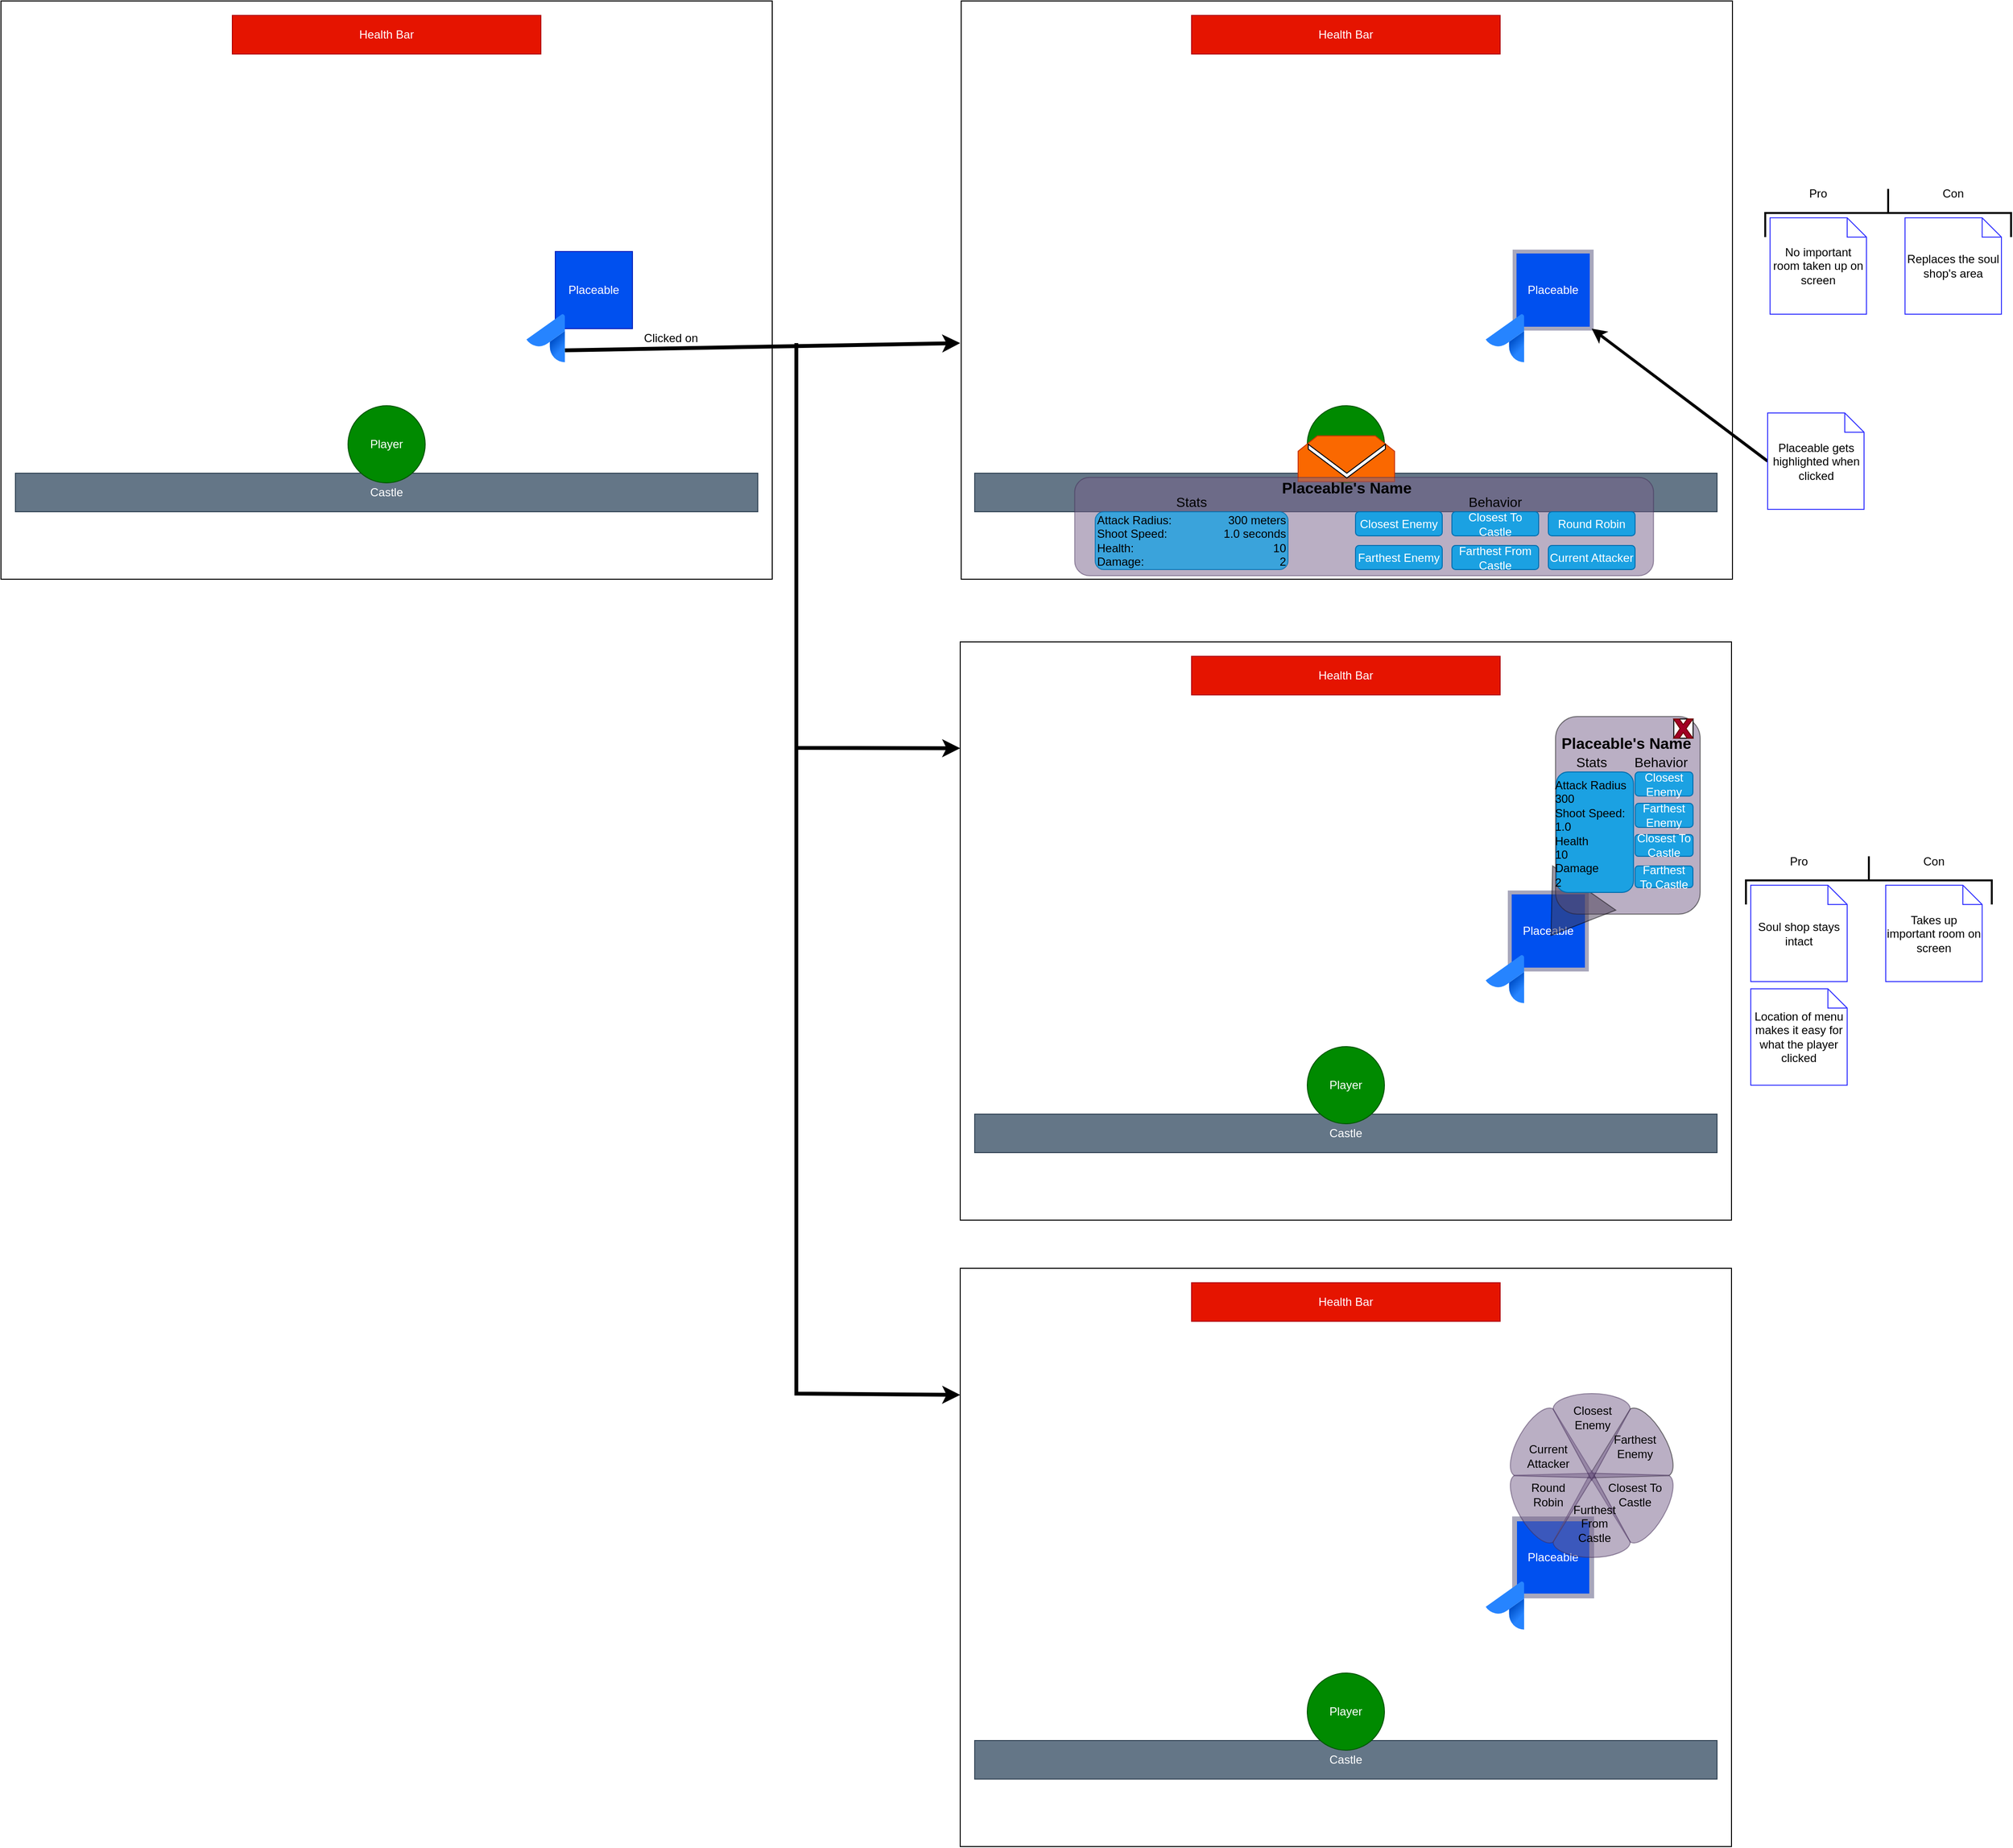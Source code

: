 <mxfile version="23.1.5" type="device" pages="3">
  <diagram name="Draft" id="_Ye7duGOrvfjZWhQen6E">
    <mxGraphModel dx="4940" dy="1407" grid="1" gridSize="10" guides="1" tooltips="1" connect="1" arrows="1" fold="1" page="1" pageScale="1" pageWidth="850" pageHeight="1100" math="0" shadow="0">
      <root>
        <mxCell id="0" />
        <mxCell id="1" parent="0" />
        <mxCell id="aYt2k320Q_-oUMQeYSeQ-1" value="" style="rounded=0;whiteSpace=wrap;html=1;" parent="1" vertex="1">
          <mxGeometry x="-2525" y="15" width="800" height="600" as="geometry" />
        </mxCell>
        <mxCell id="aYt2k320Q_-oUMQeYSeQ-2" value="Castle" style="rounded=0;whiteSpace=wrap;html=1;fillColor=#647687;fontColor=#ffffff;strokeColor=#314354;" parent="1" vertex="1">
          <mxGeometry x="-2510" y="505" width="770" height="40" as="geometry" />
        </mxCell>
        <mxCell id="aYt2k320Q_-oUMQeYSeQ-3" value="Player" style="ellipse;whiteSpace=wrap;html=1;aspect=fixed;fillColor=#008a00;fontColor=#ffffff;strokeColor=#005700;" parent="1" vertex="1">
          <mxGeometry x="-2165" y="435" width="80" height="80" as="geometry" />
        </mxCell>
        <mxCell id="aYt2k320Q_-oUMQeYSeQ-4" value="Health Bar" style="rounded=0;whiteSpace=wrap;html=1;fillColor=#e51400;fontColor=#ffffff;strokeColor=#B20000;" parent="1" vertex="1">
          <mxGeometry x="-2285" y="30" width="320" height="40" as="geometry" />
        </mxCell>
        <mxCell id="aYt2k320Q_-oUMQeYSeQ-5" value="Placeable" style="whiteSpace=wrap;html=1;aspect=fixed;fillColor=#0050ef;fontColor=#ffffff;strokeColor=#001DBC;" parent="1" vertex="1">
          <mxGeometry x="-1950" y="275" width="80" height="80" as="geometry" />
        </mxCell>
        <mxCell id="aYt2k320Q_-oUMQeYSeQ-6" value="" style="image;html=1;image=img/lib/atlassian/Jira_Core_Logo.svg;" parent="1" vertex="1">
          <mxGeometry x="-1980" y="340" width="40" height="50" as="geometry" />
        </mxCell>
        <mxCell id="aYt2k320Q_-oUMQeYSeQ-7" value="" style="endArrow=classic;html=1;rounded=0;exitX=1;exitY=0.75;exitDx=0;exitDy=0;strokeWidth=4;" parent="1" source="aYt2k320Q_-oUMQeYSeQ-6" edge="1">
          <mxGeometry width="50" height="50" relative="1" as="geometry">
            <mxPoint x="-1930" y="380" as="sourcePoint" />
            <mxPoint x="-1530" y="370" as="targetPoint" />
          </mxGeometry>
        </mxCell>
        <mxCell id="aYt2k320Q_-oUMQeYSeQ-8" value="Clicked on" style="text;html=1;align=center;verticalAlign=middle;whiteSpace=wrap;rounded=0;" parent="1" vertex="1">
          <mxGeometry x="-1860" y="350" width="60" height="30" as="geometry" />
        </mxCell>
        <mxCell id="aYt2k320Q_-oUMQeYSeQ-9" value="" style="rounded=0;whiteSpace=wrap;html=1;" parent="1" vertex="1">
          <mxGeometry x="-1529" y="15" width="800" height="600" as="geometry" />
        </mxCell>
        <mxCell id="aYt2k320Q_-oUMQeYSeQ-10" value="" style="rounded=0;whiteSpace=wrap;html=1;fillColor=#647687;fontColor=#ffffff;strokeColor=#314354;" parent="1" vertex="1">
          <mxGeometry x="-1515" y="505" width="770" height="40" as="geometry" />
        </mxCell>
        <mxCell id="aYt2k320Q_-oUMQeYSeQ-11" value="Player" style="ellipse;whiteSpace=wrap;html=1;aspect=fixed;fillColor=#008a00;fontColor=#ffffff;strokeColor=#005700;" parent="1" vertex="1">
          <mxGeometry x="-1170" y="435" width="80" height="80" as="geometry" />
        </mxCell>
        <mxCell id="aYt2k320Q_-oUMQeYSeQ-12" value="Health Bar" style="rounded=0;whiteSpace=wrap;html=1;fillColor=#e51400;fontColor=#ffffff;strokeColor=#B20000;" parent="1" vertex="1">
          <mxGeometry x="-1290" y="30" width="320" height="40" as="geometry" />
        </mxCell>
        <mxCell id="aYt2k320Q_-oUMQeYSeQ-13" value="Placeable" style="whiteSpace=wrap;html=1;aspect=fixed;fillColor=#0050ef;fontColor=#ffffff;strokeColor=#A8A7BC;strokeWidth=4;" parent="1" vertex="1">
          <mxGeometry x="-955" y="275" width="80" height="80" as="geometry" />
        </mxCell>
        <mxCell id="aYt2k320Q_-oUMQeYSeQ-14" value="" style="image;html=1;image=img/lib/atlassian/Jira_Core_Logo.svg;" parent="1" vertex="1">
          <mxGeometry x="-985" y="340" width="40" height="50" as="geometry" />
        </mxCell>
        <mxCell id="aYt2k320Q_-oUMQeYSeQ-16" value="" style="endArrow=classic;html=1;rounded=0;strokeWidth=4;entryX=0;entryY=0.184;entryDx=0;entryDy=0;entryPerimeter=0;" parent="1" target="aYt2k320Q_-oUMQeYSeQ-17" edge="1">
          <mxGeometry width="50" height="50" relative="1" as="geometry">
            <mxPoint x="-1700" y="370" as="sourcePoint" />
            <mxPoint x="-1540" y="790" as="targetPoint" />
            <Array as="points">
              <mxPoint x="-1700" y="790" />
            </Array>
          </mxGeometry>
        </mxCell>
        <mxCell id="aYt2k320Q_-oUMQeYSeQ-17" value="" style="rounded=0;whiteSpace=wrap;html=1;" parent="1" vertex="1">
          <mxGeometry x="-1530" y="680" width="800" height="600" as="geometry" />
        </mxCell>
        <mxCell id="aYt2k320Q_-oUMQeYSeQ-18" value="Castle" style="rounded=0;whiteSpace=wrap;html=1;fillColor=#647687;fontColor=#ffffff;strokeColor=#314354;" parent="1" vertex="1">
          <mxGeometry x="-1515" y="1170" width="770" height="40" as="geometry" />
        </mxCell>
        <mxCell id="wKcf45MvlXt7j3aoN5BX-2" value="Placeable" style="whiteSpace=wrap;html=1;aspect=fixed;fillColor=#0050ef;fontColor=#ffffff;strokeColor=#A8A7BC;strokeWidth=4;" parent="1" vertex="1">
          <mxGeometry x="-960" y="940" width="80" height="80" as="geometry" />
        </mxCell>
        <mxCell id="aYt2k320Q_-oUMQeYSeQ-19" value="Player" style="ellipse;whiteSpace=wrap;html=1;aspect=fixed;fillColor=#008a00;fontColor=#ffffff;strokeColor=#005700;" parent="1" vertex="1">
          <mxGeometry x="-1170" y="1100" width="80" height="80" as="geometry" />
        </mxCell>
        <mxCell id="aYt2k320Q_-oUMQeYSeQ-20" value="Health Bar" style="rounded=0;whiteSpace=wrap;html=1;fillColor=#e51400;fontColor=#ffffff;strokeColor=#B20000;" parent="1" vertex="1">
          <mxGeometry x="-1290" y="695" width="320" height="40" as="geometry" />
        </mxCell>
        <mxCell id="aYt2k320Q_-oUMQeYSeQ-22" value="" style="image;html=1;image=img/lib/atlassian/Jira_Core_Logo.svg;" parent="1" vertex="1">
          <mxGeometry x="-985" y="1005" width="40" height="50" as="geometry" />
        </mxCell>
        <mxCell id="8uQmm8RbdF-t_dj4djGj-1" value="" style="shape=loopLimit;whiteSpace=wrap;html=1;rotation=0;fillColor=#fa6800;fontColor=#000000;strokeColor=#C73500;" parent="1" vertex="1">
          <mxGeometry x="-1179.5" y="466.25" width="100" height="47.5" as="geometry" />
        </mxCell>
        <mxCell id="8uQmm8RbdF-t_dj4djGj-2" value="" style="rounded=1;whiteSpace=wrap;html=1;fillColor=#76608a;fontColor=#ffffff;strokeColor=#432D57;opacity=50;rotation=-90;" parent="1" vertex="1">
          <mxGeometry x="-1162.06" y="260.19" width="102" height="600.38" as="geometry" />
        </mxCell>
        <mxCell id="8uQmm8RbdF-t_dj4djGj-4" value="" style="html=1;shadow=0;dashed=0;align=center;verticalAlign=middle;shape=mxgraph.arrows2.arrow;dy=0;dx=30;notch=30;rotation=90;" parent="1" vertex="1">
          <mxGeometry x="-1146.5" y="452.5" width="35" height="80" as="geometry" />
        </mxCell>
        <mxCell id="8uQmm8RbdF-t_dj4djGj-6" value="&lt;font style=&quot;font-size: 16px;&quot;&gt;&lt;b&gt;Placeable&#39;s Name&lt;/b&gt;&lt;/font&gt;" style="text;html=1;align=center;verticalAlign=middle;whiteSpace=wrap;rounded=0;" parent="1" vertex="1">
          <mxGeometry x="-1198.12" y="505" width="138.25" height="30" as="geometry" />
        </mxCell>
        <mxCell id="8uQmm8RbdF-t_dj4djGj-7" value="&lt;font style=&quot;font-size: 14px;&quot;&gt;Stats&lt;/font&gt;" style="text;html=1;align=center;verticalAlign=middle;whiteSpace=wrap;rounded=0;" parent="1" vertex="1">
          <mxGeometry x="-1320" y="520" width="60" height="30" as="geometry" />
        </mxCell>
        <mxCell id="8uQmm8RbdF-t_dj4djGj-9" value="&lt;font style=&quot;font-size: 14px;&quot;&gt;Behavior&lt;/font&gt;" style="text;html=1;align=center;verticalAlign=middle;whiteSpace=wrap;rounded=0;" parent="1" vertex="1">
          <mxGeometry x="-1005" y="520" width="60" height="30" as="geometry" />
        </mxCell>
        <mxCell id="8uQmm8RbdF-t_dj4djGj-10" value="Closest Enemy" style="rounded=1;whiteSpace=wrap;html=1;fillColor=#1ba1e2;fontColor=#ffffff;strokeColor=#006EAF;" parent="1" vertex="1">
          <mxGeometry x="-1120" y="545" width="90" height="25" as="geometry" />
        </mxCell>
        <mxCell id="8uQmm8RbdF-t_dj4djGj-11" value="Farthest Enemy" style="rounded=1;whiteSpace=wrap;html=1;fillColor=#1ba1e2;fontColor=#ffffff;strokeColor=#006EAF;" parent="1" vertex="1">
          <mxGeometry x="-1120" y="580" width="90" height="25" as="geometry" />
        </mxCell>
        <mxCell id="8uQmm8RbdF-t_dj4djGj-12" value="Closest To Castle" style="rounded=1;whiteSpace=wrap;html=1;fillColor=#1ba1e2;fontColor=#ffffff;strokeColor=#006EAF;" parent="1" vertex="1">
          <mxGeometry x="-1020" y="545" width="90" height="25" as="geometry" />
        </mxCell>
        <mxCell id="8uQmm8RbdF-t_dj4djGj-13" value="Round Robin" style="rounded=1;whiteSpace=wrap;html=1;fillColor=#1ba1e2;fontColor=#ffffff;strokeColor=#006EAF;" parent="1" vertex="1">
          <mxGeometry x="-920" y="545" width="90" height="25" as="geometry" />
        </mxCell>
        <mxCell id="8uQmm8RbdF-t_dj4djGj-14" value="Farthest From Castle" style="rounded=1;whiteSpace=wrap;html=1;fillColor=#1ba1e2;fontColor=#ffffff;strokeColor=#006EAF;" parent="1" vertex="1">
          <mxGeometry x="-1020" y="580" width="90" height="25" as="geometry" />
        </mxCell>
        <mxCell id="8uQmm8RbdF-t_dj4djGj-15" value="Current Attacker" style="rounded=1;whiteSpace=wrap;html=1;fillColor=#1ba1e2;fontColor=#ffffff;strokeColor=#006EAF;" parent="1" vertex="1">
          <mxGeometry x="-920" y="580" width="90" height="25" as="geometry" />
        </mxCell>
        <mxCell id="8uQmm8RbdF-t_dj4djGj-22" value="" style="rounded=1;whiteSpace=wrap;html=1;fillColor=#1ba1e2;fontColor=#ffffff;strokeColor=#006EAF;opacity=80;" parent="1" vertex="1">
          <mxGeometry x="-1390" y="545" width="200" height="60" as="geometry" />
        </mxCell>
        <mxCell id="8uQmm8RbdF-t_dj4djGj-23" value="Attack Radius:&lt;br&gt;Shoot Speed:&lt;br&gt;Health:&lt;br&gt;Damage:" style="text;html=1;align=left;verticalAlign=top;whiteSpace=wrap;rounded=0;" parent="1" vertex="1">
          <mxGeometry x="-1390" y="540" width="90" height="65" as="geometry" />
        </mxCell>
        <mxCell id="8uQmm8RbdF-t_dj4djGj-24" value="300 meters&lt;br&gt;1.0 seconds&lt;br&gt;10&lt;br&gt;2" style="text;html=1;align=right;verticalAlign=top;whiteSpace=wrap;rounded=0;" parent="1" vertex="1">
          <mxGeometry x="-1280" y="540" width="90" height="70" as="geometry" />
        </mxCell>
        <mxCell id="8uQmm8RbdF-t_dj4djGj-26" value="" style="rounded=1;whiteSpace=wrap;html=1;fillColor=#76608a;fontColor=#ffffff;strokeColor=default;opacity=50;rotation=-90;" parent="1" vertex="1">
          <mxGeometry x="-940" y="785" width="205" height="150" as="geometry" />
        </mxCell>
        <mxCell id="8uQmm8RbdF-t_dj4djGj-27" value="" style="triangle;whiteSpace=wrap;html=1;rotation=125;fillColor=#473a53;strokeColor=default;opacity=50;" parent="1" vertex="1">
          <mxGeometry x="-930" y="920" width="60" height="80" as="geometry" />
        </mxCell>
        <mxCell id="8uQmm8RbdF-t_dj4djGj-28" value="&lt;font style=&quot;font-size: 16px;&quot;&gt;&lt;b&gt;Placeable&#39;s Name&lt;/b&gt;&lt;/font&gt;" style="text;html=1;align=center;verticalAlign=middle;whiteSpace=wrap;rounded=0;" parent="1" vertex="1">
          <mxGeometry x="-908.1" y="770" width="138.25" height="30" as="geometry" />
        </mxCell>
        <mxCell id="8uQmm8RbdF-t_dj4djGj-29" value="&lt;font style=&quot;font-size: 14px;&quot;&gt;Stats&lt;/font&gt;" style="text;html=1;align=center;verticalAlign=middle;whiteSpace=wrap;rounded=0;" parent="1" vertex="1">
          <mxGeometry x="-905" y="790" width="60" height="30" as="geometry" />
        </mxCell>
        <mxCell id="8uQmm8RbdF-t_dj4djGj-30" value="" style="rounded=1;whiteSpace=wrap;html=1;fillColor=#1ba1e2;fontColor=#ffffff;strokeColor=#006EAF;" parent="1" vertex="1">
          <mxGeometry x="-911.63" y="815" width="80" height="125" as="geometry" />
        </mxCell>
        <mxCell id="8uQmm8RbdF-t_dj4djGj-31" value="Attack Radius&lt;br&gt;300&lt;br&gt;Shoot Speed: 1.0&lt;br&gt;Health&lt;br&gt;10&lt;br&gt;Damage&lt;br&gt;2" style="text;html=1;align=left;verticalAlign=top;whiteSpace=wrap;rounded=0;" parent="1" vertex="1">
          <mxGeometry x="-915.01" y="815" width="81.63" height="125" as="geometry" />
        </mxCell>
        <mxCell id="8uQmm8RbdF-t_dj4djGj-33" value="&lt;font style=&quot;font-size: 14px;&quot;&gt;Behavior&lt;/font&gt;" style="text;html=1;align=center;verticalAlign=middle;whiteSpace=wrap;rounded=0;" parent="1" vertex="1">
          <mxGeometry x="-833.38" y="790" width="60" height="30" as="geometry" />
        </mxCell>
        <mxCell id="8uQmm8RbdF-t_dj4djGj-34" value="Closest Enemy" style="rounded=1;whiteSpace=wrap;html=1;fillColor=#1ba1e2;fontColor=#ffffff;strokeColor=#006EAF;" parent="1" vertex="1">
          <mxGeometry x="-830" y="815" width="60" height="25" as="geometry" />
        </mxCell>
        <mxCell id="8uQmm8RbdF-t_dj4djGj-35" value="Farthest Enemy" style="rounded=1;whiteSpace=wrap;html=1;fillColor=#1ba1e2;fontColor=#ffffff;strokeColor=#006EAF;" parent="1" vertex="1">
          <mxGeometry x="-829.85" y="847.5" width="60" height="25" as="geometry" />
        </mxCell>
        <mxCell id="8uQmm8RbdF-t_dj4djGj-39" value="Closest To Castle" style="rounded=1;whiteSpace=wrap;html=1;fillColor=#1ba1e2;fontColor=#ffffff;strokeColor=#006EAF;" parent="1" vertex="1">
          <mxGeometry x="-830" y="880" width="60.15" height="22.5" as="geometry" />
        </mxCell>
        <mxCell id="8uQmm8RbdF-t_dj4djGj-41" value="Farthest To Castle" style="rounded=1;whiteSpace=wrap;html=1;fillColor=#1ba1e2;fontColor=#ffffff;strokeColor=#006EAF;" parent="1" vertex="1">
          <mxGeometry x="-830" y="912.5" width="60" height="22.5" as="geometry" />
        </mxCell>
        <mxCell id="8uQmm8RbdF-t_dj4djGj-42" value="No important room taken up on screen" style="shape=note;size=20;whiteSpace=wrap;html=1;strokeColor=#3333FF;" parent="1" vertex="1">
          <mxGeometry x="-690" y="240" width="100" height="100" as="geometry" />
        </mxCell>
        <mxCell id="8uQmm8RbdF-t_dj4djGj-43" value="Replaces the soul shop&#39;s area" style="shape=note;size=20;whiteSpace=wrap;html=1;strokeColor=#3333FF;" parent="1" vertex="1">
          <mxGeometry x="-550" y="240" width="100" height="100" as="geometry" />
        </mxCell>
        <mxCell id="8uQmm8RbdF-t_dj4djGj-44" value="" style="strokeWidth=2;html=1;shape=mxgraph.flowchart.annotation_2;align=left;labelPosition=right;pointerEvents=1;rotation=90;" parent="1" vertex="1">
          <mxGeometry x="-592.5" y="107.5" width="50" height="255" as="geometry" />
        </mxCell>
        <mxCell id="8uQmm8RbdF-t_dj4djGj-45" value="Pro" style="text;html=1;align=center;verticalAlign=middle;whiteSpace=wrap;rounded=0;" parent="1" vertex="1">
          <mxGeometry x="-670" y="200" width="60" height="30" as="geometry" />
        </mxCell>
        <mxCell id="8uQmm8RbdF-t_dj4djGj-46" value="Con" style="text;html=1;align=center;verticalAlign=middle;whiteSpace=wrap;rounded=0;" parent="1" vertex="1">
          <mxGeometry x="-530" y="200" width="60" height="30" as="geometry" />
        </mxCell>
        <mxCell id="8uQmm8RbdF-t_dj4djGj-47" value="Soul shop stays intact" style="shape=note;size=20;whiteSpace=wrap;html=1;strokeColor=#3333FF;" parent="1" vertex="1">
          <mxGeometry x="-710" y="932.5" width="100" height="100" as="geometry" />
        </mxCell>
        <mxCell id="8uQmm8RbdF-t_dj4djGj-48" value="Takes up important room on screen" style="shape=note;size=20;whiteSpace=wrap;html=1;strokeColor=#3333FF;" parent="1" vertex="1">
          <mxGeometry x="-570" y="932.5" width="100" height="100" as="geometry" />
        </mxCell>
        <mxCell id="8uQmm8RbdF-t_dj4djGj-49" value="" style="strokeWidth=2;html=1;shape=mxgraph.flowchart.annotation_2;align=left;labelPosition=right;pointerEvents=1;rotation=90;" parent="1" vertex="1">
          <mxGeometry x="-612.5" y="800" width="50" height="255" as="geometry" />
        </mxCell>
        <mxCell id="8uQmm8RbdF-t_dj4djGj-50" value="Pro" style="text;html=1;align=center;verticalAlign=middle;whiteSpace=wrap;rounded=0;" parent="1" vertex="1">
          <mxGeometry x="-690" y="892.5" width="60" height="30" as="geometry" />
        </mxCell>
        <mxCell id="8uQmm8RbdF-t_dj4djGj-51" value="Con" style="text;html=1;align=center;verticalAlign=middle;whiteSpace=wrap;rounded=0;" parent="1" vertex="1">
          <mxGeometry x="-550" y="892.5" width="60" height="30" as="geometry" />
        </mxCell>
        <mxCell id="8uQmm8RbdF-t_dj4djGj-52" value="Location of menu makes it easy for what the player clicked" style="shape=note;size=20;whiteSpace=wrap;html=1;strokeColor=#3333FF;" parent="1" vertex="1">
          <mxGeometry x="-710" y="1040" width="100" height="100" as="geometry" />
        </mxCell>
        <mxCell id="wKcf45MvlXt7j3aoN5BX-3" value="" style="endArrow=classic;html=1;rounded=0;entryX=1;entryY=1;entryDx=0;entryDy=0;exitX=0;exitY=0.5;exitDx=0;exitDy=0;exitPerimeter=0;strokeWidth=3;" parent="1" source="wKcf45MvlXt7j3aoN5BX-4" target="aYt2k320Q_-oUMQeYSeQ-13" edge="1">
          <mxGeometry width="50" height="50" relative="1" as="geometry">
            <mxPoint x="-680" y="570" as="sourcePoint" />
            <mxPoint x="-530" y="590" as="targetPoint" />
          </mxGeometry>
        </mxCell>
        <mxCell id="wKcf45MvlXt7j3aoN5BX-4" value="Placeable gets highlighted when clicked" style="shape=note;size=20;whiteSpace=wrap;html=1;strokeColor=#3333FF;" parent="1" vertex="1">
          <mxGeometry x="-692.5" y="442.5" width="100" height="100" as="geometry" />
        </mxCell>
        <mxCell id="Jq6tt30puawCw8pWf894-1" value="" style="whiteSpace=wrap;html=1;aspect=fixed;" parent="1" vertex="1">
          <mxGeometry x="-789.85" y="760" width="20" height="20" as="geometry" />
        </mxCell>
        <mxCell id="Jq6tt30puawCw8pWf894-2" value="" style="verticalLabelPosition=bottom;verticalAlign=top;html=1;shape=mxgraph.basic.x;fillColor=#a20025;fontColor=#ffffff;strokeColor=#6F0000;" parent="1" vertex="1">
          <mxGeometry x="-790" y="760" width="20" height="20" as="geometry" />
        </mxCell>
        <mxCell id="Jq6tt30puawCw8pWf894-3" value="" style="rounded=0;whiteSpace=wrap;html=1;" parent="1" vertex="1">
          <mxGeometry x="-1530" y="1330" width="800" height="600" as="geometry" />
        </mxCell>
        <mxCell id="Jq6tt30puawCw8pWf894-4" value="Castle" style="rounded=0;whiteSpace=wrap;html=1;fillColor=#647687;fontColor=#ffffff;strokeColor=#314354;" parent="1" vertex="1">
          <mxGeometry x="-1515" y="1820" width="770" height="40" as="geometry" />
        </mxCell>
        <mxCell id="Jq6tt30puawCw8pWf894-5" value="Player" style="ellipse;whiteSpace=wrap;html=1;aspect=fixed;fillColor=#008a00;fontColor=#ffffff;strokeColor=#005700;" parent="1" vertex="1">
          <mxGeometry x="-1170" y="1750" width="80" height="80" as="geometry" />
        </mxCell>
        <mxCell id="Jq6tt30puawCw8pWf894-6" value="Health Bar" style="rounded=0;whiteSpace=wrap;html=1;fillColor=#e51400;fontColor=#ffffff;strokeColor=#B20000;" parent="1" vertex="1">
          <mxGeometry x="-1290" y="1345" width="320" height="40" as="geometry" />
        </mxCell>
        <mxCell id="Jq6tt30puawCw8pWf894-7" value="Placeable" style="whiteSpace=wrap;html=1;aspect=fixed;fillColor=#0050ef;fontColor=#ffffff;strokeColor=#a8a7bc;strokeWidth=5;" parent="1" vertex="1">
          <mxGeometry x="-955" y="1590" width="80" height="80" as="geometry" />
        </mxCell>
        <mxCell id="Jq6tt30puawCw8pWf894-8" value="" style="image;html=1;image=img/lib/atlassian/Jira_Core_Logo.svg;" parent="1" vertex="1">
          <mxGeometry x="-985" y="1655" width="40" height="50" as="geometry" />
        </mxCell>
        <mxCell id="Jq6tt30puawCw8pWf894-11" value="" style="verticalLabelPosition=bottom;verticalAlign=top;html=1;shape=mxgraph.basic.cone2;dx=0.5;dy=0.82;rotation=-120;fillColor=#76608a;fontColor=#ffffff;strokeColor=#000000;opacity=50;" parent="1" vertex="1">
          <mxGeometry x="-880" y="1480" width="80" height="90" as="geometry" />
        </mxCell>
        <mxCell id="Jq6tt30puawCw8pWf894-12" value="" style="verticalLabelPosition=bottom;verticalAlign=top;html=1;shape=mxgraph.basic.cone2;dx=0.5;dy=0.82;rotation=-60;fillColor=#76608a;fontColor=#ffffff;strokeColor=#432D57;opacity=50;" parent="1" vertex="1">
          <mxGeometry x="-880" y="1520" width="80" height="90" as="geometry" />
        </mxCell>
        <mxCell id="Jq6tt30puawCw8pWf894-13" value="" style="verticalLabelPosition=bottom;verticalAlign=top;html=1;shape=mxgraph.basic.cone2;dx=0.5;dy=0.82;rotation=0;fillColor=#76608a;fontColor=#ffffff;strokeColor=#432D57;opacity=50;" parent="1" vertex="1">
          <mxGeometry x="-915.01" y="1540" width="80" height="90" as="geometry" />
        </mxCell>
        <mxCell id="Jq6tt30puawCw8pWf894-14" value="" style="verticalLabelPosition=bottom;verticalAlign=top;html=1;shape=mxgraph.basic.cone2;dx=0.5;dy=0.82;rotation=60;fillColor=#76608a;fontColor=#ffffff;strokeColor=#432D57;opacity=50;" parent="1" vertex="1">
          <mxGeometry x="-950" y="1520" width="80" height="90" as="geometry" />
        </mxCell>
        <mxCell id="Jq6tt30puawCw8pWf894-15" value="" style="verticalLabelPosition=bottom;verticalAlign=top;html=1;shape=mxgraph.basic.cone2;dx=0.5;dy=0.82;rotation=120;fillColor=#76608a;fontColor=#ffffff;strokeColor=#432D57;opacity=50;" parent="1" vertex="1">
          <mxGeometry x="-950" y="1480" width="80" height="90" as="geometry" />
        </mxCell>
        <mxCell id="Jq6tt30puawCw8pWf894-16" value="" style="verticalLabelPosition=bottom;verticalAlign=top;html=1;shape=mxgraph.basic.cone2;dx=0.5;dy=0.82;rotation=-180;fillColor=#76608a;fontColor=#ffffff;strokeColor=#432D57;opacity=50;" parent="1" vertex="1">
          <mxGeometry x="-915.01" y="1460" width="80" height="90" as="geometry" />
        </mxCell>
        <mxCell id="Jq6tt30puawCw8pWf894-17" value="Closest&lt;br&gt;Enemy" style="text;html=1;align=center;verticalAlign=middle;whiteSpace=wrap;rounded=0;" parent="1" vertex="1">
          <mxGeometry x="-904" y="1470" width="60" height="30" as="geometry" />
        </mxCell>
        <mxCell id="Jq6tt30puawCw8pWf894-18" value="Farthest&lt;br&gt;Enemy" style="text;html=1;align=center;verticalAlign=middle;whiteSpace=wrap;rounded=0;" parent="1" vertex="1">
          <mxGeometry x="-860" y="1500" width="60" height="30" as="geometry" />
        </mxCell>
        <mxCell id="Jq6tt30puawCw8pWf894-19" value="Closest To Castle" style="text;html=1;align=center;verticalAlign=middle;whiteSpace=wrap;rounded=0;" parent="1" vertex="1">
          <mxGeometry x="-860" y="1550" width="60" height="30" as="geometry" />
        </mxCell>
        <mxCell id="Jq6tt30puawCw8pWf894-20" value="Furthest&lt;br&gt;From Castle" style="text;html=1;align=center;verticalAlign=middle;whiteSpace=wrap;rounded=0;" parent="1" vertex="1">
          <mxGeometry x="-901.63" y="1580" width="60" height="30" as="geometry" />
        </mxCell>
        <mxCell id="Jq6tt30puawCw8pWf894-21" value="Round Robin" style="text;html=1;align=center;verticalAlign=middle;whiteSpace=wrap;rounded=0;" parent="1" vertex="1">
          <mxGeometry x="-950" y="1550" width="60" height="30" as="geometry" />
        </mxCell>
        <mxCell id="Jq6tt30puawCw8pWf894-23" value="Current&lt;br&gt;Attacker" style="text;html=1;align=center;verticalAlign=middle;whiteSpace=wrap;rounded=0;" parent="1" vertex="1">
          <mxGeometry x="-950" y="1510" width="60" height="30" as="geometry" />
        </mxCell>
        <mxCell id="Jq6tt30puawCw8pWf894-24" value="" style="endArrow=classic;html=1;rounded=0;entryX=0;entryY=0.219;entryDx=0;entryDy=0;entryPerimeter=0;strokeWidth=4;" parent="1" target="Jq6tt30puawCw8pWf894-3" edge="1">
          <mxGeometry width="50" height="50" relative="1" as="geometry">
            <mxPoint x="-1700" y="790" as="sourcePoint" />
            <mxPoint x="-1590" y="1450" as="targetPoint" />
            <Array as="points">
              <mxPoint x="-1700" y="1460" />
            </Array>
          </mxGeometry>
        </mxCell>
      </root>
    </mxGraphModel>
  </diagram>
  <diagram id="dYw8z03dOF_yf1v0zPuy" name="UML">
    <mxGraphModel dx="989" dy="582" grid="1" gridSize="10" guides="1" tooltips="1" connect="1" arrows="1" fold="1" page="1" pageScale="1" pageWidth="850" pageHeight="1100" math="0" shadow="0">
      <root>
        <mxCell id="0" />
        <mxCell id="1" parent="0" />
        <mxCell id="0-4TjqVIA__A3HCKQ5k9-1" value="PlaceablesInfoWidget" style="swimlane;fontStyle=1;align=center;verticalAlign=top;childLayout=stackLayout;horizontal=1;startSize=26;horizontalStack=0;resizeParent=1;resizeParentMax=0;resizeLast=0;collapsible=1;marginBottom=0;whiteSpace=wrap;html=1;" vertex="1" parent="1">
          <mxGeometry x="308" y="20" width="235" height="210" as="geometry" />
        </mxCell>
        <mxCell id="0-4TjqVIA__A3HCKQ5k9-2" value="Placeable* Placeable" style="text;strokeColor=none;fillColor=none;align=left;verticalAlign=top;spacingLeft=4;spacingRight=4;overflow=hidden;rotatable=0;points=[[0,0.5],[1,0.5]];portConstraint=eastwest;whiteSpace=wrap;html=1;" vertex="1" parent="0-4TjqVIA__A3HCKQ5k9-1">
          <mxGeometry y="26" width="235" height="26" as="geometry" />
        </mxCell>
        <mxCell id="0-4TjqVIA__A3HCKQ5k9-3" value="" style="line;strokeWidth=1;fillColor=none;align=left;verticalAlign=middle;spacingTop=-1;spacingLeft=3;spacingRight=3;rotatable=0;labelPosition=right;points=[];portConstraint=eastwest;strokeColor=inherit;" vertex="1" parent="0-4TjqVIA__A3HCKQ5k9-1">
          <mxGeometry y="52" width="235" height="8" as="geometry" />
        </mxCell>
        <mxCell id="0-4TjqVIA__A3HCKQ5k9-4" value="SetCurrentPlaceable(Placeable*)&lt;br&gt;ChangeBehavior(PlaceableAI)&lt;br&gt;GetStats()" style="text;strokeColor=none;fillColor=none;align=left;verticalAlign=top;spacingLeft=4;spacingRight=4;overflow=hidden;rotatable=0;points=[[0,0.5],[1,0.5]];portConstraint=eastwest;whiteSpace=wrap;html=1;" vertex="1" parent="0-4TjqVIA__A3HCKQ5k9-1">
          <mxGeometry y="60" width="235" height="50" as="geometry" />
        </mxCell>
        <mxCell id="0-4TjqVIA__A3HCKQ5k9-5" value="" style="line;strokeWidth=1;fillColor=none;align=left;verticalAlign=middle;spacingTop=-1;spacingLeft=3;spacingRight=3;rotatable=0;labelPosition=right;points=[];portConstraint=eastwest;strokeColor=inherit;" vertex="1" parent="0-4TjqVIA__A3HCKQ5k9-1">
          <mxGeometry y="110" width="235" height="8" as="geometry" />
        </mxCell>
        <mxCell id="0-4TjqVIA__A3HCKQ5k9-6" value="&lt;b&gt;Blueprint Implementation&lt;/b&gt;" style="text;strokeColor=none;fillColor=none;align=center;verticalAlign=top;spacingLeft=4;spacingRight=4;overflow=hidden;rotatable=0;points=[[0,0.5],[1,0.5]];portConstraint=eastwest;whiteSpace=wrap;html=1;" vertex="1" parent="0-4TjqVIA__A3HCKQ5k9-1">
          <mxGeometry y="118" width="235" height="26" as="geometry" />
        </mxCell>
        <mxCell id="0-4TjqVIA__A3HCKQ5k9-7" value="Text for Placeable&#39;s name&lt;br&gt;Text for Placeable&#39;s stats&lt;br&gt;Buttons for choosing Placeable&#39;s behavior" style="text;strokeColor=none;fillColor=none;align=left;verticalAlign=top;spacingLeft=4;spacingRight=4;overflow=hidden;rotatable=0;points=[[0,0.5],[1,0.5]];portConstraint=eastwest;whiteSpace=wrap;html=1;" vertex="1" parent="0-4TjqVIA__A3HCKQ5k9-1">
          <mxGeometry y="144" width="235" height="66" as="geometry" />
        </mxCell>
      </root>
    </mxGraphModel>
  </diagram>
  <diagram id="g6X669U-lKJo_0WDf_gY" name="Final">
    <mxGraphModel dx="3984" dy="844" grid="1" gridSize="10" guides="1" tooltips="1" connect="1" arrows="1" fold="1" page="1" pageScale="1" pageWidth="850" pageHeight="1100" math="0" shadow="0">
      <root>
        <mxCell id="0" />
        <mxCell id="1" parent="0" />
        <mxCell id="s5bDdqf9lPFlo34fzYks-1" value="" style="rounded=0;whiteSpace=wrap;html=1;" vertex="1" parent="1">
          <mxGeometry x="-2525" y="15" width="800" height="600" as="geometry" />
        </mxCell>
        <mxCell id="s5bDdqf9lPFlo34fzYks-2" value="Castle" style="rounded=0;whiteSpace=wrap;html=1;fillColor=#647687;fontColor=#ffffff;strokeColor=#314354;" vertex="1" parent="1">
          <mxGeometry x="-2510" y="505" width="770" height="40" as="geometry" />
        </mxCell>
        <mxCell id="s5bDdqf9lPFlo34fzYks-3" value="Player" style="ellipse;whiteSpace=wrap;html=1;aspect=fixed;fillColor=#008a00;fontColor=#ffffff;strokeColor=#005700;" vertex="1" parent="1">
          <mxGeometry x="-2165" y="435" width="80" height="80" as="geometry" />
        </mxCell>
        <mxCell id="s5bDdqf9lPFlo34fzYks-4" value="Health Bar" style="rounded=0;whiteSpace=wrap;html=1;fillColor=#e51400;fontColor=#ffffff;strokeColor=#B20000;" vertex="1" parent="1">
          <mxGeometry x="-2285" y="30" width="320" height="40" as="geometry" />
        </mxCell>
        <mxCell id="s5bDdqf9lPFlo34fzYks-5" value="Placeable" style="whiteSpace=wrap;html=1;aspect=fixed;fillColor=#0050ef;fontColor=#ffffff;strokeColor=#001DBC;" vertex="1" parent="1">
          <mxGeometry x="-1950" y="275" width="80" height="80" as="geometry" />
        </mxCell>
        <mxCell id="s5bDdqf9lPFlo34fzYks-6" value="" style="image;html=1;image=img/lib/atlassian/Jira_Core_Logo.svg;" vertex="1" parent="1">
          <mxGeometry x="-1980" y="340" width="40" height="50" as="geometry" />
        </mxCell>
        <mxCell id="s5bDdqf9lPFlo34fzYks-7" value="Clicked on" style="text;html=1;align=center;verticalAlign=middle;whiteSpace=wrap;rounded=0;" vertex="1" parent="1">
          <mxGeometry x="-1660" y="275" width="60" height="30" as="geometry" />
        </mxCell>
        <mxCell id="bkKSIHS8guRQLsGKbrDp-1" value="" style="rounded=0;whiteSpace=wrap;html=1;" vertex="1" parent="1">
          <mxGeometry x="-1510" y="15" width="800" height="600" as="geometry" />
        </mxCell>
        <mxCell id="bkKSIHS8guRQLsGKbrDp-2" value="Castle" style="rounded=0;whiteSpace=wrap;html=1;fillColor=#647687;fontColor=#ffffff;strokeColor=#314354;" vertex="1" parent="1">
          <mxGeometry x="-1495" y="505" width="770" height="40" as="geometry" />
        </mxCell>
        <mxCell id="bkKSIHS8guRQLsGKbrDp-3" value="Player" style="ellipse;whiteSpace=wrap;html=1;aspect=fixed;fillColor=#008a00;fontColor=#ffffff;strokeColor=#005700;" vertex="1" parent="1">
          <mxGeometry x="-1150" y="435" width="80" height="80" as="geometry" />
        </mxCell>
        <mxCell id="bkKSIHS8guRQLsGKbrDp-4" value="Health Bar" style="rounded=0;whiteSpace=wrap;html=1;fillColor=#e51400;fontColor=#ffffff;strokeColor=#B20000;" vertex="1" parent="1">
          <mxGeometry x="-1270" y="30" width="320" height="40" as="geometry" />
        </mxCell>
        <mxCell id="bkKSIHS8guRQLsGKbrDp-5" value="Placeable" style="whiteSpace=wrap;html=1;aspect=fixed;fillColor=#0050ef;fontColor=#ffffff;strokeColor=#a8a7bc;strokeWidth=5;" vertex="1" parent="1">
          <mxGeometry x="-935" y="275" width="80" height="80" as="geometry" />
        </mxCell>
        <mxCell id="bkKSIHS8guRQLsGKbrDp-6" value="" style="image;html=1;image=img/lib/atlassian/Jira_Core_Logo.svg;" vertex="1" parent="1">
          <mxGeometry x="-965" y="340" width="40" height="50" as="geometry" />
        </mxCell>
        <mxCell id="bkKSIHS8guRQLsGKbrDp-7" value="" style="verticalLabelPosition=bottom;verticalAlign=top;html=1;shape=mxgraph.basic.cone2;dx=0.5;dy=0.82;rotation=-120;fillColor=#76608a;fontColor=#ffffff;strokeColor=#000000;opacity=50;" vertex="1" parent="1">
          <mxGeometry x="-850" y="215" width="80" height="90" as="geometry" />
        </mxCell>
        <mxCell id="bkKSIHS8guRQLsGKbrDp-8" value="" style="verticalLabelPosition=bottom;verticalAlign=top;html=1;shape=mxgraph.basic.cone2;dx=0.5;dy=0.82;rotation=-60;fillColor=#76608a;fontColor=#ffffff;strokeColor=#432D57;opacity=50;" vertex="1" parent="1">
          <mxGeometry x="-850" y="310" width="80" height="90" as="geometry" />
        </mxCell>
        <mxCell id="bkKSIHS8guRQLsGKbrDp-9" value="" style="verticalLabelPosition=bottom;verticalAlign=top;html=1;shape=mxgraph.basic.cone2;dx=0.5;dy=0.82;rotation=0;fillColor=#76608a;fontColor=#ffffff;strokeColor=#432D57;opacity=50;" vertex="1" parent="1">
          <mxGeometry x="-935" y="355" width="80" height="90" as="geometry" />
        </mxCell>
        <mxCell id="bkKSIHS8guRQLsGKbrDp-10" value="" style="verticalLabelPosition=bottom;verticalAlign=top;html=1;shape=mxgraph.basic.cone2;dx=0.5;dy=0.82;rotation=60;fillColor=#76608a;fontColor=#ffffff;strokeColor=#432D57;opacity=50;" vertex="1" parent="1">
          <mxGeometry x="-1010" y="310" width="80" height="90" as="geometry" />
        </mxCell>
        <mxCell id="bkKSIHS8guRQLsGKbrDp-11" value="" style="verticalLabelPosition=bottom;verticalAlign=top;html=1;shape=mxgraph.basic.cone2;dx=0.5;dy=0.82;rotation=120;fillColor=#76608a;fontColor=#ffffff;strokeColor=#432D57;opacity=50;" vertex="1" parent="1">
          <mxGeometry x="-1015" y="215" width="80" height="90" as="geometry" />
        </mxCell>
        <mxCell id="bkKSIHS8guRQLsGKbrDp-12" value="" style="verticalLabelPosition=bottom;verticalAlign=top;html=1;shape=mxgraph.basic.cone2;dx=0.5;dy=0.82;rotation=-180;fillColor=#76608a;fontColor=#ffffff;strokeColor=#432D57;opacity=50;" vertex="1" parent="1">
          <mxGeometry x="-930" y="170" width="80" height="90" as="geometry" />
        </mxCell>
        <mxCell id="bkKSIHS8guRQLsGKbrDp-13" value="Closest&lt;br&gt;Enemy" style="text;html=1;align=center;verticalAlign=middle;whiteSpace=wrap;rounded=0;" vertex="1" parent="1">
          <mxGeometry x="-918.99" y="180" width="60" height="30" as="geometry" />
        </mxCell>
        <mxCell id="bkKSIHS8guRQLsGKbrDp-14" value="Farthest&lt;br&gt;Enemy" style="text;html=1;align=center;verticalAlign=middle;whiteSpace=wrap;rounded=0;" vertex="1" parent="1">
          <mxGeometry x="-830" y="235" width="60" height="30" as="geometry" />
        </mxCell>
        <mxCell id="bkKSIHS8guRQLsGKbrDp-15" value="Closest To Castle" style="text;html=1;align=center;verticalAlign=middle;whiteSpace=wrap;rounded=0;" vertex="1" parent="1">
          <mxGeometry x="-830" y="340" width="60" height="30" as="geometry" />
        </mxCell>
        <mxCell id="bkKSIHS8guRQLsGKbrDp-16" value="Furthest&lt;br&gt;From Castle" style="text;html=1;align=center;verticalAlign=middle;whiteSpace=wrap;rounded=0;" vertex="1" parent="1">
          <mxGeometry x="-921.62" y="395" width="60" height="30" as="geometry" />
        </mxCell>
        <mxCell id="bkKSIHS8guRQLsGKbrDp-17" value="Round Robin" style="text;html=1;align=center;verticalAlign=middle;whiteSpace=wrap;rounded=0;" vertex="1" parent="1">
          <mxGeometry x="-1010" y="340" width="60" height="30" as="geometry" />
        </mxCell>
        <mxCell id="bkKSIHS8guRQLsGKbrDp-18" value="Current&lt;br&gt;Attacker" style="text;html=1;align=center;verticalAlign=middle;whiteSpace=wrap;rounded=0;" vertex="1" parent="1">
          <mxGeometry x="-1015" y="245" width="60" height="30" as="geometry" />
        </mxCell>
        <mxCell id="bkKSIHS8guRQLsGKbrDp-19" value="" style="endArrow=classic;html=1;rounded=0;exitX=1;exitY=0.5;exitDx=0;exitDy=0;entryX=0;entryY=0.5;entryDx=0;entryDy=0;strokeWidth=4;" edge="1" parent="1" source="s5bDdqf9lPFlo34fzYks-5" target="bkKSIHS8guRQLsGKbrDp-1">
          <mxGeometry width="50" height="50" relative="1" as="geometry">
            <mxPoint x="-1720" y="320" as="sourcePoint" />
            <mxPoint x="-1670" y="270" as="targetPoint" />
          </mxGeometry>
        </mxCell>
        <mxCell id="bkKSIHS8guRQLsGKbrDp-20" value="" style="endArrow=classic;html=1;rounded=0;strokeWidth=3;" edge="1" parent="1">
          <mxGeometry width="50" height="50" relative="1" as="geometry">
            <mxPoint x="-1640" y="320" as="sourcePoint" />
            <mxPoint x="-1520" y="880" as="targetPoint" />
            <Array as="points">
              <mxPoint x="-1630" y="880" />
            </Array>
          </mxGeometry>
        </mxCell>
        <mxCell id="XQ3eVj7aUipKp6VAkU0e-1" value="" style="rounded=0;whiteSpace=wrap;html=1;" vertex="1" parent="1">
          <mxGeometry x="-1520" y="670" width="800" height="600" as="geometry" />
        </mxCell>
        <mxCell id="XQ3eVj7aUipKp6VAkU0e-2" value="Castle" style="rounded=0;whiteSpace=wrap;html=1;fillColor=#647687;fontColor=#ffffff;strokeColor=#314354;" vertex="1" parent="1">
          <mxGeometry x="-1505" y="1160" width="770" height="40" as="geometry" />
        </mxCell>
        <mxCell id="XQ3eVj7aUipKp6VAkU0e-3" value="Placeable" style="whiteSpace=wrap;html=1;aspect=fixed;fillColor=#0050ef;fontColor=#ffffff;strokeColor=#A8A7BC;strokeWidth=4;" vertex="1" parent="1">
          <mxGeometry x="-950" y="930" width="80" height="80" as="geometry" />
        </mxCell>
        <mxCell id="XQ3eVj7aUipKp6VAkU0e-4" value="Player" style="ellipse;whiteSpace=wrap;html=1;aspect=fixed;fillColor=#008a00;fontColor=#ffffff;strokeColor=#005700;" vertex="1" parent="1">
          <mxGeometry x="-1160" y="1090" width="80" height="80" as="geometry" />
        </mxCell>
        <mxCell id="XQ3eVj7aUipKp6VAkU0e-5" value="Health Bar" style="rounded=0;whiteSpace=wrap;html=1;fillColor=#e51400;fontColor=#ffffff;strokeColor=#B20000;" vertex="1" parent="1">
          <mxGeometry x="-1280" y="685" width="320" height="40" as="geometry" />
        </mxCell>
        <mxCell id="XQ3eVj7aUipKp6VAkU0e-6" value="" style="image;html=1;image=img/lib/atlassian/Jira_Core_Logo.svg;" vertex="1" parent="1">
          <mxGeometry x="-975" y="995" width="40" height="50" as="geometry" />
        </mxCell>
        <mxCell id="XQ3eVj7aUipKp6VAkU0e-7" value="" style="rounded=1;whiteSpace=wrap;html=1;fillColor=#76608a;fontColor=#ffffff;strokeColor=default;opacity=50;rotation=-90;" vertex="1" parent="1">
          <mxGeometry x="-930" y="775" width="205" height="150" as="geometry" />
        </mxCell>
        <mxCell id="XQ3eVj7aUipKp6VAkU0e-8" value="" style="triangle;whiteSpace=wrap;html=1;rotation=125;fillColor=#473a53;strokeColor=default;opacity=50;" vertex="1" parent="1">
          <mxGeometry x="-920" y="910" width="60" height="80" as="geometry" />
        </mxCell>
        <mxCell id="XQ3eVj7aUipKp6VAkU0e-9" value="&lt;font style=&quot;font-size: 16px;&quot;&gt;&lt;b&gt;Placeable&#39;s Name&lt;/b&gt;&lt;/font&gt;" style="text;html=1;align=center;verticalAlign=middle;whiteSpace=wrap;rounded=0;" vertex="1" parent="1">
          <mxGeometry x="-898.1" y="760" width="138.25" height="30" as="geometry" />
        </mxCell>
        <mxCell id="XQ3eVj7aUipKp6VAkU0e-10" value="&lt;font style=&quot;font-size: 14px;&quot;&gt;Stats&lt;/font&gt;" style="text;html=1;align=center;verticalAlign=middle;whiteSpace=wrap;rounded=0;" vertex="1" parent="1">
          <mxGeometry x="-895" y="780" width="60" height="30" as="geometry" />
        </mxCell>
        <mxCell id="XQ3eVj7aUipKp6VAkU0e-11" value="" style="rounded=1;whiteSpace=wrap;html=1;fillColor=#1ba1e2;fontColor=#ffffff;strokeColor=#006EAF;" vertex="1" parent="1">
          <mxGeometry x="-901.63" y="805" width="80" height="125" as="geometry" />
        </mxCell>
        <mxCell id="XQ3eVj7aUipKp6VAkU0e-12" value="Attack Radius&lt;br&gt;300&lt;br&gt;Shoot Speed: 1.0&lt;br&gt;Health&lt;br&gt;10&lt;br&gt;Damage&lt;br&gt;2" style="text;html=1;align=left;verticalAlign=top;whiteSpace=wrap;rounded=0;" vertex="1" parent="1">
          <mxGeometry x="-905.01" y="805" width="81.63" height="125" as="geometry" />
        </mxCell>
        <mxCell id="XQ3eVj7aUipKp6VAkU0e-13" value="&lt;font style=&quot;font-size: 14px;&quot;&gt;Behavior&lt;/font&gt;" style="text;html=1;align=center;verticalAlign=middle;whiteSpace=wrap;rounded=0;" vertex="1" parent="1">
          <mxGeometry x="-823.38" y="780" width="60" height="30" as="geometry" />
        </mxCell>
        <mxCell id="XQ3eVj7aUipKp6VAkU0e-14" value="Closest Enemy" style="rounded=1;whiteSpace=wrap;html=1;fillColor=#1ba1e2;fontColor=#ffffff;strokeColor=#006EAF;" vertex="1" parent="1">
          <mxGeometry x="-820" y="805" width="60" height="25" as="geometry" />
        </mxCell>
        <mxCell id="XQ3eVj7aUipKp6VAkU0e-15" value="Farthest Enemy" style="rounded=1;whiteSpace=wrap;html=1;fillColor=#1ba1e2;fontColor=#ffffff;strokeColor=#006EAF;" vertex="1" parent="1">
          <mxGeometry x="-819.85" y="837.5" width="60" height="25" as="geometry" />
        </mxCell>
        <mxCell id="XQ3eVj7aUipKp6VAkU0e-16" value="Closest To Castle" style="rounded=1;whiteSpace=wrap;html=1;fillColor=#1ba1e2;fontColor=#ffffff;strokeColor=#006EAF;" vertex="1" parent="1">
          <mxGeometry x="-820" y="870" width="60.15" height="22.5" as="geometry" />
        </mxCell>
        <mxCell id="XQ3eVj7aUipKp6VAkU0e-17" value="Farthest To Castle" style="rounded=1;whiteSpace=wrap;html=1;fillColor=#1ba1e2;fontColor=#ffffff;strokeColor=#006EAF;" vertex="1" parent="1">
          <mxGeometry x="-820" y="902.5" width="60" height="22.5" as="geometry" />
        </mxCell>
        <mxCell id="XQ3eVj7aUipKp6VAkU0e-18" value="" style="whiteSpace=wrap;html=1;aspect=fixed;" vertex="1" parent="1">
          <mxGeometry x="-779.85" y="750" width="20" height="20" as="geometry" />
        </mxCell>
        <mxCell id="XQ3eVj7aUipKp6VAkU0e-19" value="" style="verticalLabelPosition=bottom;verticalAlign=top;html=1;shape=mxgraph.basic.x;fillColor=#a20025;fontColor=#ffffff;strokeColor=#6F0000;" vertex="1" parent="1">
          <mxGeometry x="-780" y="750" width="20" height="20" as="geometry" />
        </mxCell>
        <mxCell id="XQ3eVj7aUipKp6VAkU0e-20" value="Clicked on placeable if post-wave" style="text;html=1;align=center;verticalAlign=middle;whiteSpace=wrap;rounded=0;" vertex="1" parent="1">
          <mxGeometry x="-1630" y="883" width="80" height="47" as="geometry" />
        </mxCell>
      </root>
    </mxGraphModel>
  </diagram>
</mxfile>
